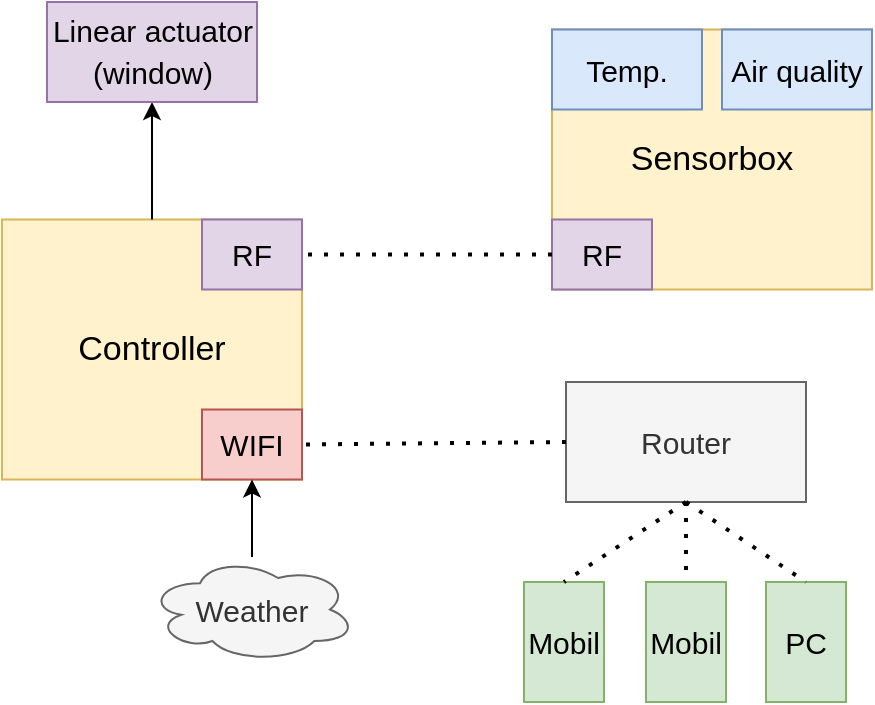 <mxfile version="20.4.0" type="device"><diagram id="UPMUP-vRdlFSOOrkuXmQ" name="1 oldal"><mxGraphModel dx="1038" dy="521" grid="1" gridSize="10" guides="1" tooltips="1" connect="1" arrows="1" fold="1" page="1" pageScale="1" pageWidth="827" pageHeight="1169" math="0" shadow="0"><root><mxCell id="0"/><mxCell id="1" parent="0"/><mxCell id="yOVNj7_ljnlPWsPjkb4k-1" value="&lt;font style=&quot;font-size: 17px;&quot;&gt;Controller&lt;/font&gt;" style="rounded=0;whiteSpace=wrap;html=1;fillColor=#fff2cc;strokeColor=#d6b656;" vertex="1" parent="1"><mxGeometry x="40" y="148.75" width="150" height="130" as="geometry"/></mxCell><mxCell id="yOVNj7_ljnlPWsPjkb4k-2" style="edgeStyle=orthogonalEdgeStyle;rounded=0;orthogonalLoop=1;jettySize=auto;html=1;fontSize=15;startArrow=classic;startFill=1;endArrow=none;endFill=0;entryX=0.5;entryY=0;entryDx=0;entryDy=0;" edge="1" parent="1" source="yOVNj7_ljnlPWsPjkb4k-3" target="yOVNj7_ljnlPWsPjkb4k-1"><mxGeometry relative="1" as="geometry"><mxPoint x="150" y="140" as="targetPoint"/></mxGeometry></mxCell><mxCell id="yOVNj7_ljnlPWsPjkb4k-3" value="&lt;font style=&quot;font-size: 15px;&quot;&gt;Linear actuator (window)&lt;/font&gt;" style="rounded=0;whiteSpace=wrap;html=1;fontSize=17;fillColor=#e1d5e7;strokeColor=#9673a6;" vertex="1" parent="1"><mxGeometry x="62.5" y="40" width="105" height="50" as="geometry"/></mxCell><mxCell id="yOVNj7_ljnlPWsPjkb4k-4" value="WIFI" style="rounded=0;whiteSpace=wrap;html=1;fontSize=15;fillColor=#f8cecc;strokeColor=#b85450;" vertex="1" parent="1"><mxGeometry x="140" y="243.75" width="50" height="35" as="geometry"/></mxCell><mxCell id="yOVNj7_ljnlPWsPjkb4k-5" value="&lt;font style=&quot;font-size: 17px;&quot;&gt;Sensorbox&lt;/font&gt;" style="rounded=0;whiteSpace=wrap;html=1;fontSize=15;fillColor=#fff2cc;strokeColor=#d6b656;" vertex="1" parent="1"><mxGeometry x="315" y="53.75" width="160" height="130" as="geometry"/></mxCell><mxCell id="yOVNj7_ljnlPWsPjkb4k-6" style="edgeStyle=orthogonalEdgeStyle;rounded=0;orthogonalLoop=1;jettySize=auto;html=1;fontSize=15;startArrow=none;startFill=0;endArrow=classic;endFill=1;" edge="1" parent="1" source="yOVNj7_ljnlPWsPjkb4k-7" target="yOVNj7_ljnlPWsPjkb4k-4"><mxGeometry relative="1" as="geometry"/></mxCell><mxCell id="yOVNj7_ljnlPWsPjkb4k-7" value="Weather" style="ellipse;shape=cloud;whiteSpace=wrap;html=1;fontSize=15;fillColor=#f5f5f5;fontColor=#333333;strokeColor=#666666;" vertex="1" parent="1"><mxGeometry x="113" y="317.5" width="104" height="52.5" as="geometry"/></mxCell><mxCell id="yOVNj7_ljnlPWsPjkb4k-8" value="Mobil" style="rounded=0;whiteSpace=wrap;html=1;fontSize=15;fillColor=#d5e8d4;strokeColor=#82b366;" vertex="1" parent="1"><mxGeometry x="301" y="330" width="40" height="60" as="geometry"/></mxCell><mxCell id="yOVNj7_ljnlPWsPjkb4k-9" value="Temp." style="rounded=0;whiteSpace=wrap;html=1;fontSize=15;fillColor=#dae8fc;strokeColor=#6c8ebf;" vertex="1" parent="1"><mxGeometry x="315" y="53.75" width="75" height="40" as="geometry"/></mxCell><mxCell id="yOVNj7_ljnlPWsPjkb4k-10" value="Air quality" style="rounded=0;whiteSpace=wrap;html=1;fontSize=15;fillColor=#dae8fc;strokeColor=#6c8ebf;" vertex="1" parent="1"><mxGeometry x="400" y="53.75" width="75" height="40" as="geometry"/></mxCell><mxCell id="yOVNj7_ljnlPWsPjkb4k-11" value="Router" style="rounded=0;whiteSpace=wrap;html=1;fontSize=15;fillColor=#f5f5f5;fontColor=#333333;strokeColor=#666666;" vertex="1" parent="1"><mxGeometry x="322" y="230" width="120" height="60" as="geometry"/></mxCell><mxCell id="yOVNj7_ljnlPWsPjkb4k-12" value="" style="endArrow=none;dashed=1;html=1;dashPattern=1 3;strokeWidth=2;rounded=0;fontSize=15;entryX=0.5;entryY=0;entryDx=0;entryDy=0;exitX=0.5;exitY=1;exitDx=0;exitDy=0;" edge="1" parent="1" source="yOVNj7_ljnlPWsPjkb4k-11" target="yOVNj7_ljnlPWsPjkb4k-8"><mxGeometry width="50" height="50" relative="1" as="geometry"><mxPoint x="527" y="360" as="sourcePoint"/><mxPoint x="392" y="300" as="targetPoint"/></mxGeometry></mxCell><mxCell id="yOVNj7_ljnlPWsPjkb4k-13" value="" style="endArrow=none;dashed=1;html=1;dashPattern=1 3;strokeWidth=2;rounded=0;fontSize=12;entryX=1;entryY=0.5;entryDx=0;entryDy=0;exitX=0;exitY=0.5;exitDx=0;exitDy=0;" edge="1" parent="1" source="yOVNj7_ljnlPWsPjkb4k-11" target="yOVNj7_ljnlPWsPjkb4k-4"><mxGeometry width="50" height="50" relative="1" as="geometry"><mxPoint x="-20" y="340" as="sourcePoint"/><mxPoint x="30" y="290" as="targetPoint"/></mxGeometry></mxCell><mxCell id="yOVNj7_ljnlPWsPjkb4k-14" value="Mobil" style="rounded=0;whiteSpace=wrap;html=1;fontSize=15;fillColor=#d5e8d4;strokeColor=#82b366;" vertex="1" parent="1"><mxGeometry x="362" y="330" width="40" height="60" as="geometry"/></mxCell><mxCell id="yOVNj7_ljnlPWsPjkb4k-15" value="PC" style="rounded=0;whiteSpace=wrap;html=1;fontSize=15;fillColor=#d5e8d4;strokeColor=#82b366;" vertex="1" parent="1"><mxGeometry x="422" y="330" width="40" height="60" as="geometry"/></mxCell><mxCell id="yOVNj7_ljnlPWsPjkb4k-16" value="" style="endArrow=none;dashed=1;html=1;dashPattern=1 3;strokeWidth=2;rounded=0;fontSize=15;entryX=0.5;entryY=0;entryDx=0;entryDy=0;" edge="1" parent="1" target="yOVNj7_ljnlPWsPjkb4k-14"><mxGeometry width="50" height="50" relative="1" as="geometry"><mxPoint x="382" y="290" as="sourcePoint"/><mxPoint x="475" y="330" as="targetPoint"/></mxGeometry></mxCell><mxCell id="yOVNj7_ljnlPWsPjkb4k-17" value="" style="endArrow=none;dashed=1;html=1;dashPattern=1 3;strokeWidth=2;rounded=0;fontSize=15;entryX=0.5;entryY=0;entryDx=0;entryDy=0;" edge="1" parent="1" target="yOVNj7_ljnlPWsPjkb4k-15"><mxGeometry width="50" height="50" relative="1" as="geometry"><mxPoint x="382" y="290" as="sourcePoint"/><mxPoint x="492" y="340" as="targetPoint"/></mxGeometry></mxCell><mxCell id="yOVNj7_ljnlPWsPjkb4k-18" value="RF" style="rounded=0;whiteSpace=wrap;html=1;fontSize=15;fillColor=#e1d5e7;strokeColor=#9673a6;" vertex="1" parent="1"><mxGeometry x="140" y="148.75" width="50" height="35" as="geometry"/></mxCell><mxCell id="yOVNj7_ljnlPWsPjkb4k-19" value="RF" style="rounded=0;whiteSpace=wrap;html=1;fontSize=15;fillColor=#e1d5e7;strokeColor=#9673a6;" vertex="1" parent="1"><mxGeometry x="315" y="148.75" width="50" height="35" as="geometry"/></mxCell><mxCell id="yOVNj7_ljnlPWsPjkb4k-20" value="" style="endArrow=none;dashed=1;html=1;dashPattern=1 3;strokeWidth=2;rounded=0;fontSize=12;entryX=1;entryY=0.5;entryDx=0;entryDy=0;exitX=0;exitY=0.5;exitDx=0;exitDy=0;" edge="1" parent="1" source="yOVNj7_ljnlPWsPjkb4k-19" target="yOVNj7_ljnlPWsPjkb4k-18"><mxGeometry width="50" height="50" relative="1" as="geometry"><mxPoint x="225" y="310" as="sourcePoint"/><mxPoint x="180" y="250" as="targetPoint"/></mxGeometry></mxCell></root></mxGraphModel></diagram></mxfile>